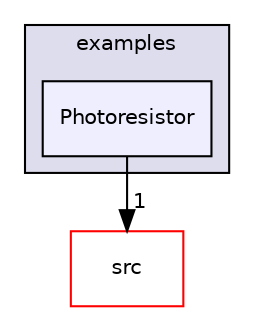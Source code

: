 digraph "examples/Photoresistor" {
  compound=true
  node [ fontsize="10", fontname="Helvetica"];
  edge [ labelfontsize="10", labelfontname="Helvetica"];
  subgraph clusterdir_d28a4824dc47e487b107a5db32ef43c4 {
    graph [ bgcolor="#ddddee", pencolor="black", label="examples" fontname="Helvetica", fontsize="10", URL="dir_d28a4824dc47e487b107a5db32ef43c4.html"]
  dir_274f50245b0ce45402dd5b29d883e1b6 [shape=box, label="Photoresistor", style="filled", fillcolor="#eeeeff", pencolor="black", URL="dir_274f50245b0ce45402dd5b29d883e1b6.html"];
  }
  dir_68267d1309a1af8e8297ef4c3efbcdba [shape=box label="src" fillcolor="white" style="filled" color="red" URL="dir_68267d1309a1af8e8297ef4c3efbcdba.html"];
  dir_274f50245b0ce45402dd5b29d883e1b6->dir_68267d1309a1af8e8297ef4c3efbcdba [headlabel="1", labeldistance=1.5 headhref="dir_000009_000013.html"];
}
